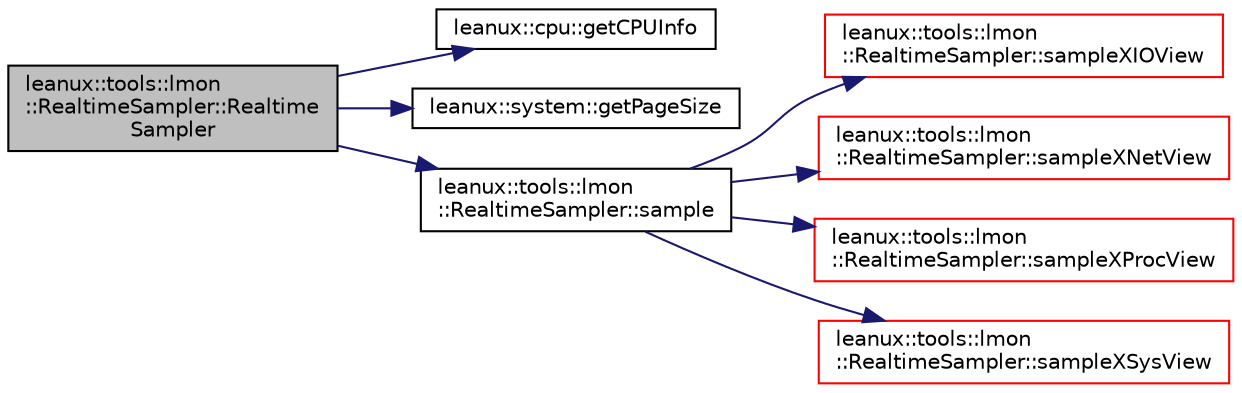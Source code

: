 digraph "leanux::tools::lmon::RealtimeSampler::RealtimeSampler"
{
 // LATEX_PDF_SIZE
  bgcolor="transparent";
  edge [fontname="Helvetica",fontsize="10",labelfontname="Helvetica",labelfontsize="10"];
  node [fontname="Helvetica",fontsize="10",shape=record];
  rankdir="LR";
  Node1 [label="leanux::tools::lmon\l::RealtimeSampler::Realtime\lSampler",height=0.2,width=0.4,color="black", fillcolor="grey75", style="filled", fontcolor="black",tooltip="Constructor."];
  Node1 -> Node2 [color="midnightblue",fontsize="10",style="solid",fontname="Helvetica"];
  Node2 [label="leanux::cpu::getCPUInfo",height=0.2,width=0.4,color="black",URL="$namespaceleanux_1_1cpu.html#a704d21d69d40fe49b1cf8f2b77fd5664",tooltip="Get CPU info."];
  Node1 -> Node3 [color="midnightblue",fontsize="10",style="solid",fontname="Helvetica"];
  Node3 [label="leanux::system::getPageSize",height=0.2,width=0.4,color="black",URL="$namespaceleanux_1_1system.html#a52dc747f7af9f66fabb1ccfd72c7c450",tooltip="Get the system page size."];
  Node1 -> Node4 [color="midnightblue",fontsize="10",style="solid",fontname="Helvetica"];
  Node4 [label="leanux::tools::lmon\l::RealtimeSampler::sample",height=0.2,width=0.4,color="black",URL="$classleanux_1_1tools_1_1lmon_1_1RealtimeSampler.html#a9522a4a46961eb4f75d3207da1efd07f",tooltip="Sample a snapshot."];
  Node4 -> Node5 [color="midnightblue",fontsize="10",style="solid",fontname="Helvetica"];
  Node5 [label="leanux::tools::lmon\l::RealtimeSampler::sampleXIOView",height=0.2,width=0.4,color="red",URL="$classleanux_1_1tools_1_1lmon_1_1RealtimeSampler.html#ae43e18aacfceb09eb9bd70db9c67fc98",tooltip=" "];
  Node4 -> Node23 [color="midnightblue",fontsize="10",style="solid",fontname="Helvetica"];
  Node23 [label="leanux::tools::lmon\l::RealtimeSampler::sampleXNetView",height=0.2,width=0.4,color="red",URL="$classleanux_1_1tools_1_1lmon_1_1RealtimeSampler.html#a38271e7bf2e0c59ad4648027b7802d8d",tooltip=" "];
  Node4 -> Node33 [color="midnightblue",fontsize="10",style="solid",fontname="Helvetica"];
  Node33 [label="leanux::tools::lmon\l::RealtimeSampler::sampleXProcView",height=0.2,width=0.4,color="red",URL="$classleanux_1_1tools_1_1lmon_1_1RealtimeSampler.html#af80582780bfa40a11a40e647f9657d0f",tooltip=" "];
  Node4 -> Node44 [color="midnightblue",fontsize="10",style="solid",fontname="Helvetica"];
  Node44 [label="leanux::tools::lmon\l::RealtimeSampler::sampleXSysView",height=0.2,width=0.4,color="red",URL="$classleanux_1_1tools_1_1lmon_1_1RealtimeSampler.html#a8de42eb5d528bfa157565a81a16ae5bd",tooltip=" "];
}
